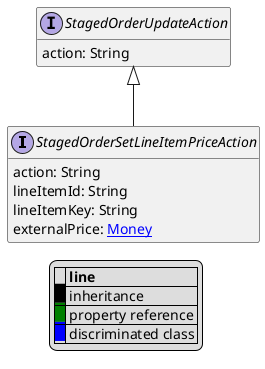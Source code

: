 @startuml

hide empty fields
hide empty methods
legend
|= |= line |
|<back:black>   </back>| inheritance |
|<back:green>   </back>| property reference |
|<back:blue>   </back>| discriminated class |
endlegend
interface StagedOrderSetLineItemPriceAction [[StagedOrderSetLineItemPriceAction.svg]] extends StagedOrderUpdateAction {
    action: String
    lineItemId: String
    lineItemKey: String
    externalPrice: [[Money.svg Money]]
}
interface StagedOrderUpdateAction [[StagedOrderUpdateAction.svg]]  {
    action: String
}





@enduml
